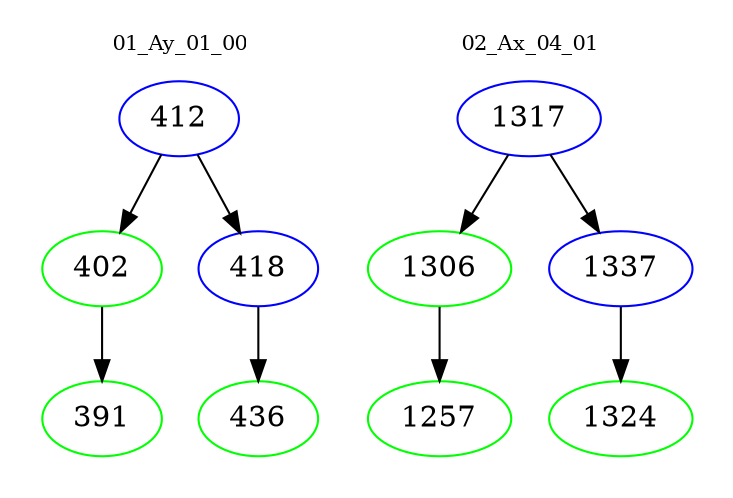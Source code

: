 digraph{
subgraph cluster_0 {
color = white
label = "01_Ay_01_00";
fontsize=10;
T0_412 [label="412", color="blue"]
T0_412 -> T0_402 [color="black"]
T0_402 [label="402", color="green"]
T0_402 -> T0_391 [color="black"]
T0_391 [label="391", color="green"]
T0_412 -> T0_418 [color="black"]
T0_418 [label="418", color="blue"]
T0_418 -> T0_436 [color="black"]
T0_436 [label="436", color="green"]
}
subgraph cluster_1 {
color = white
label = "02_Ax_04_01";
fontsize=10;
T1_1317 [label="1317", color="blue"]
T1_1317 -> T1_1306 [color="black"]
T1_1306 [label="1306", color="green"]
T1_1306 -> T1_1257 [color="black"]
T1_1257 [label="1257", color="green"]
T1_1317 -> T1_1337 [color="black"]
T1_1337 [label="1337", color="blue"]
T1_1337 -> T1_1324 [color="black"]
T1_1324 [label="1324", color="green"]
}
}
